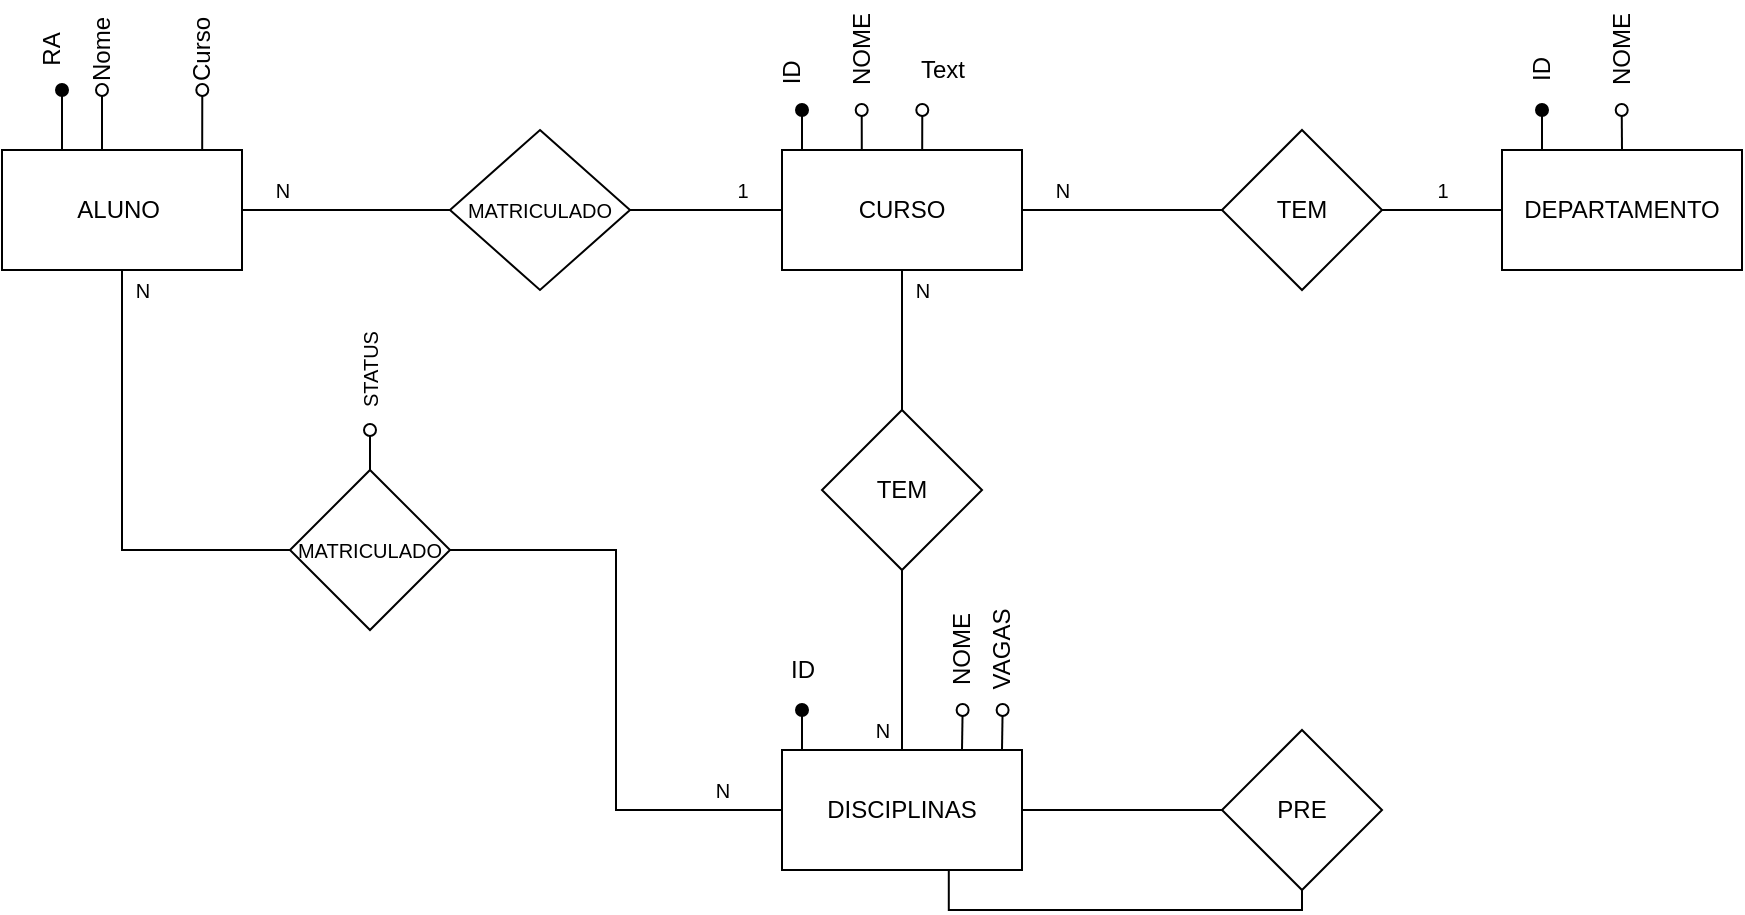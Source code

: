 <mxfile version="19.0.2" type="github">
  <diagram id="W4tqpCSKRpgrWZ5h4-77" name="Page-1">
    <mxGraphModel dx="868" dy="482" grid="1" gridSize="10" guides="1" tooltips="1" connect="1" arrows="1" fold="1" page="1" pageScale="1" pageWidth="827" pageHeight="1169" math="0" shadow="0">
      <root>
        <mxCell id="0" />
        <mxCell id="1" parent="0" />
        <mxCell id="XQKA6E9SfsW4dxAdsVXB-2" style="edgeStyle=orthogonalEdgeStyle;rounded=0;orthogonalLoop=1;jettySize=auto;html=1;exitX=0.25;exitY=0;exitDx=0;exitDy=0;endArrow=oval;endFill=1;" parent="1" source="XQKA6E9SfsW4dxAdsVXB-1" edge="1">
          <mxGeometry relative="1" as="geometry">
            <mxPoint x="40" y="100" as="targetPoint" />
          </mxGeometry>
        </mxCell>
        <mxCell id="XQKA6E9SfsW4dxAdsVXB-5" style="edgeStyle=orthogonalEdgeStyle;rounded=0;orthogonalLoop=1;jettySize=auto;html=1;exitX=0.25;exitY=0;exitDx=0;exitDy=0;endArrow=oval;endFill=0;" parent="1" source="XQKA6E9SfsW4dxAdsVXB-1" edge="1">
          <mxGeometry relative="1" as="geometry">
            <mxPoint x="60" y="100" as="targetPoint" />
          </mxGeometry>
        </mxCell>
        <mxCell id="XQKA6E9SfsW4dxAdsVXB-7" style="edgeStyle=orthogonalEdgeStyle;rounded=0;orthogonalLoop=1;jettySize=auto;html=1;exitX=0.75;exitY=0;exitDx=0;exitDy=0;endArrow=oval;endFill=0;" parent="1" source="XQKA6E9SfsW4dxAdsVXB-1" edge="1">
          <mxGeometry relative="1" as="geometry">
            <mxPoint x="110.143" y="100" as="targetPoint" />
          </mxGeometry>
        </mxCell>
        <mxCell id="XQKA6E9SfsW4dxAdsVXB-10" value="" style="edgeStyle=orthogonalEdgeStyle;rounded=0;orthogonalLoop=1;jettySize=auto;html=1;endArrow=none;endFill=0;" parent="1" source="XQKA6E9SfsW4dxAdsVXB-1" target="XQKA6E9SfsW4dxAdsVXB-9" edge="1">
          <mxGeometry relative="1" as="geometry" />
        </mxCell>
        <mxCell id="XQKA6E9SfsW4dxAdsVXB-30" value="" style="edgeStyle=orthogonalEdgeStyle;rounded=0;orthogonalLoop=1;jettySize=auto;html=1;fontSize=12;endArrow=none;endFill=0;" parent="1" source="XQKA6E9SfsW4dxAdsVXB-1" target="XQKA6E9SfsW4dxAdsVXB-29" edge="1">
          <mxGeometry relative="1" as="geometry">
            <Array as="points">
              <mxPoint x="70" y="330" />
            </Array>
          </mxGeometry>
        </mxCell>
        <mxCell id="XQKA6E9SfsW4dxAdsVXB-1" value="ALUNO&amp;nbsp;" style="whiteSpace=wrap;html=1;" parent="1" vertex="1">
          <mxGeometry x="10" y="130" width="120" height="60" as="geometry" />
        </mxCell>
        <mxCell id="XQKA6E9SfsW4dxAdsVXB-3" value="RA" style="text;html=1;align=center;verticalAlign=middle;resizable=0;points=[];autosize=1;strokeColor=none;fillColor=none;rotation=-90;" parent="1" vertex="1">
          <mxGeometry x="20" y="70" width="30" height="20" as="geometry" />
        </mxCell>
        <mxCell id="XQKA6E9SfsW4dxAdsVXB-6" value="Nome" style="text;html=1;align=center;verticalAlign=middle;resizable=0;points=[];autosize=1;strokeColor=none;fillColor=none;rotation=-90;" parent="1" vertex="1">
          <mxGeometry x="35" y="70" width="50" height="20" as="geometry" />
        </mxCell>
        <mxCell id="XQKA6E9SfsW4dxAdsVXB-8" value="Curso" style="text;html=1;align=center;verticalAlign=middle;resizable=0;points=[];autosize=1;strokeColor=none;fillColor=none;rotation=-90;" parent="1" vertex="1">
          <mxGeometry x="85" y="70" width="50" height="20" as="geometry" />
        </mxCell>
        <mxCell id="XQKA6E9SfsW4dxAdsVXB-12" value="" style="edgeStyle=orthogonalEdgeStyle;rounded=0;orthogonalLoop=1;jettySize=auto;html=1;endArrow=none;endFill=0;" parent="1" source="XQKA6E9SfsW4dxAdsVXB-9" target="XQKA6E9SfsW4dxAdsVXB-11" edge="1">
          <mxGeometry relative="1" as="geometry" />
        </mxCell>
        <mxCell id="XQKA6E9SfsW4dxAdsVXB-9" value="&lt;font style=&quot;font-size: 10px;&quot;&gt;MATRICULADO&lt;/font&gt;" style="rhombus;whiteSpace=wrap;html=1;" parent="1" vertex="1">
          <mxGeometry x="234" y="120" width="90" height="80" as="geometry" />
        </mxCell>
        <mxCell id="XQKA6E9SfsW4dxAdsVXB-14" style="edgeStyle=orthogonalEdgeStyle;rounded=0;orthogonalLoop=1;jettySize=auto;html=1;exitX=0.25;exitY=0;exitDx=0;exitDy=0;fontSize=9;endArrow=oval;endFill=1;" parent="1" source="XQKA6E9SfsW4dxAdsVXB-11" edge="1">
          <mxGeometry relative="1" as="geometry">
            <mxPoint x="410" y="110" as="targetPoint" />
          </mxGeometry>
        </mxCell>
        <mxCell id="XQKA6E9SfsW4dxAdsVXB-16" style="edgeStyle=orthogonalEdgeStyle;rounded=0;orthogonalLoop=1;jettySize=auto;html=1;exitX=0.5;exitY=0;exitDx=0;exitDy=0;fontSize=12;endArrow=oval;endFill=0;" parent="1" source="XQKA6E9SfsW4dxAdsVXB-11" edge="1">
          <mxGeometry relative="1" as="geometry">
            <mxPoint x="439.857" y="110" as="targetPoint" />
          </mxGeometry>
        </mxCell>
        <mxCell id="XQKA6E9SfsW4dxAdsVXB-17" style="edgeStyle=orthogonalEdgeStyle;rounded=0;orthogonalLoop=1;jettySize=auto;html=1;exitX=0.75;exitY=0;exitDx=0;exitDy=0;fontSize=12;endArrow=oval;endFill=0;" parent="1" source="XQKA6E9SfsW4dxAdsVXB-11" edge="1">
          <mxGeometry relative="1" as="geometry">
            <mxPoint x="470.143" y="110" as="targetPoint" />
          </mxGeometry>
        </mxCell>
        <mxCell id="XQKA6E9SfsW4dxAdsVXB-21" value="" style="edgeStyle=orthogonalEdgeStyle;rounded=0;orthogonalLoop=1;jettySize=auto;html=1;fontSize=12;endArrow=none;endFill=0;" parent="1" source="XQKA6E9SfsW4dxAdsVXB-11" target="XQKA6E9SfsW4dxAdsVXB-20" edge="1">
          <mxGeometry relative="1" as="geometry" />
        </mxCell>
        <mxCell id="XQKA6E9SfsW4dxAdsVXB-38" value="" style="edgeStyle=orthogonalEdgeStyle;rounded=0;orthogonalLoop=1;jettySize=auto;html=1;fontSize=12;endArrow=none;endFill=0;" parent="1" source="XQKA6E9SfsW4dxAdsVXB-11" target="XQKA6E9SfsW4dxAdsVXB-37" edge="1">
          <mxGeometry relative="1" as="geometry" />
        </mxCell>
        <mxCell id="XQKA6E9SfsW4dxAdsVXB-11" value="CURSO" style="whiteSpace=wrap;html=1;" parent="1" vertex="1">
          <mxGeometry x="400" y="130" width="120" height="60" as="geometry" />
        </mxCell>
        <mxCell id="XQKA6E9SfsW4dxAdsVXB-15" value="&lt;font style=&quot;font-size: 12px;&quot;&gt;ID&amp;nbsp;&lt;/font&gt;" style="text;html=1;align=center;verticalAlign=middle;resizable=0;points=[];autosize=1;strokeColor=none;fillColor=none;fontSize=9;rotation=-90;" parent="1" vertex="1">
          <mxGeometry x="390" y="80" width="30" height="20" as="geometry" />
        </mxCell>
        <mxCell id="XQKA6E9SfsW4dxAdsVXB-18" value="NOME" style="text;html=1;align=center;verticalAlign=middle;resizable=0;points=[];autosize=1;strokeColor=none;fillColor=none;fontSize=12;rotation=-90;" parent="1" vertex="1">
          <mxGeometry x="415" y="70" width="50" height="20" as="geometry" />
        </mxCell>
        <mxCell id="XQKA6E9SfsW4dxAdsVXB-19" value="Text" style="text;html=1;align=center;verticalAlign=middle;resizable=0;points=[];autosize=1;strokeColor=none;fillColor=none;fontSize=12;" parent="1" vertex="1">
          <mxGeometry x="460" y="80" width="40" height="20" as="geometry" />
        </mxCell>
        <mxCell id="XQKA6E9SfsW4dxAdsVXB-23" value="" style="edgeStyle=orthogonalEdgeStyle;rounded=0;orthogonalLoop=1;jettySize=auto;html=1;fontSize=12;endArrow=none;endFill=0;" parent="1" source="XQKA6E9SfsW4dxAdsVXB-20" target="XQKA6E9SfsW4dxAdsVXB-22" edge="1">
          <mxGeometry relative="1" as="geometry" />
        </mxCell>
        <mxCell id="XQKA6E9SfsW4dxAdsVXB-20" value="TEM" style="rhombus;whiteSpace=wrap;html=1;" parent="1" vertex="1">
          <mxGeometry x="420" y="260" width="80" height="80" as="geometry" />
        </mxCell>
        <mxCell id="XQKA6E9SfsW4dxAdsVXB-24" style="edgeStyle=orthogonalEdgeStyle;rounded=0;orthogonalLoop=1;jettySize=auto;html=1;exitX=0.25;exitY=0;exitDx=0;exitDy=0;fontSize=12;endArrow=oval;endFill=1;" parent="1" source="XQKA6E9SfsW4dxAdsVXB-22" edge="1">
          <mxGeometry relative="1" as="geometry">
            <mxPoint x="410" y="410.0" as="targetPoint" />
          </mxGeometry>
        </mxCell>
        <mxCell id="XQKA6E9SfsW4dxAdsVXB-25" style="edgeStyle=orthogonalEdgeStyle;rounded=0;orthogonalLoop=1;jettySize=auto;html=1;exitX=0.75;exitY=0;exitDx=0;exitDy=0;fontSize=12;endArrow=oval;endFill=0;" parent="1" source="XQKA6E9SfsW4dxAdsVXB-22" edge="1">
          <mxGeometry relative="1" as="geometry">
            <mxPoint x="490.31" y="410.0" as="targetPoint" />
          </mxGeometry>
        </mxCell>
        <mxCell id="XQKA6E9SfsW4dxAdsVXB-35" value="" style="edgeStyle=orthogonalEdgeStyle;rounded=0;orthogonalLoop=1;jettySize=auto;html=1;fontSize=12;endArrow=none;endFill=0;" parent="1" source="XQKA6E9SfsW4dxAdsVXB-22" target="XQKA6E9SfsW4dxAdsVXB-34" edge="1">
          <mxGeometry relative="1" as="geometry" />
        </mxCell>
        <mxCell id="XQKA6E9SfsW4dxAdsVXB-22" value="DISCIPLINAS" style="whiteSpace=wrap;html=1;" parent="1" vertex="1">
          <mxGeometry x="400" y="430" width="120" height="60" as="geometry" />
        </mxCell>
        <mxCell id="XQKA6E9SfsW4dxAdsVXB-26" style="edgeStyle=orthogonalEdgeStyle;rounded=0;orthogonalLoop=1;jettySize=auto;html=1;exitX=0.75;exitY=0;exitDx=0;exitDy=0;fontSize=12;endArrow=oval;endFill=0;" parent="1" edge="1">
          <mxGeometry relative="1" as="geometry">
            <mxPoint x="510.31" y="410.0" as="targetPoint" />
            <mxPoint x="510" y="430.0" as="sourcePoint" />
          </mxGeometry>
        </mxCell>
        <mxCell id="XQKA6E9SfsW4dxAdsVXB-27" value="ID" style="text;html=1;align=center;verticalAlign=middle;resizable=0;points=[];autosize=1;strokeColor=none;fillColor=none;fontSize=12;" parent="1" vertex="1">
          <mxGeometry x="395" y="380" width="30" height="20" as="geometry" />
        </mxCell>
        <mxCell id="XQKA6E9SfsW4dxAdsVXB-28" value="NOME" style="text;html=1;align=center;verticalAlign=middle;resizable=0;points=[];autosize=1;strokeColor=none;fillColor=none;fontSize=12;rotation=-90;" parent="1" vertex="1">
          <mxGeometry x="465" y="370" width="50" height="20" as="geometry" />
        </mxCell>
        <mxCell id="XQKA6E9SfsW4dxAdsVXB-31" style="edgeStyle=orthogonalEdgeStyle;rounded=0;orthogonalLoop=1;jettySize=auto;html=1;entryX=0;entryY=0.5;entryDx=0;entryDy=0;fontSize=12;endArrow=none;endFill=0;" parent="1" source="XQKA6E9SfsW4dxAdsVXB-29" target="XQKA6E9SfsW4dxAdsVXB-22" edge="1">
          <mxGeometry relative="1" as="geometry" />
        </mxCell>
        <mxCell id="XQKA6E9SfsW4dxAdsVXB-68" style="edgeStyle=orthogonalEdgeStyle;rounded=0;orthogonalLoop=1;jettySize=auto;html=1;exitX=1;exitY=0;exitDx=0;exitDy=0;fontSize=10;endArrow=oval;endFill=0;" parent="1" source="XQKA6E9SfsW4dxAdsVXB-29" edge="1">
          <mxGeometry relative="1" as="geometry">
            <mxPoint x="194" y="270" as="targetPoint" />
            <Array as="points">
              <mxPoint x="194" y="310" />
            </Array>
          </mxGeometry>
        </mxCell>
        <mxCell id="XQKA6E9SfsW4dxAdsVXB-29" value="&lt;font style=&quot;font-size: 10px;&quot;&gt;MATRICULADO&lt;/font&gt;" style="rhombus;whiteSpace=wrap;html=1;" parent="1" vertex="1">
          <mxGeometry x="154" y="290" width="80" height="80" as="geometry" />
        </mxCell>
        <mxCell id="XQKA6E9SfsW4dxAdsVXB-33" value="VAGAS" style="text;html=1;align=center;verticalAlign=middle;resizable=0;points=[];autosize=1;strokeColor=none;fillColor=none;fontSize=12;rotation=-90;" parent="1" vertex="1">
          <mxGeometry x="480" y="370" width="60" height="20" as="geometry" />
        </mxCell>
        <mxCell id="XQKA6E9SfsW4dxAdsVXB-36" style="edgeStyle=orthogonalEdgeStyle;rounded=0;orthogonalLoop=1;jettySize=auto;html=1;entryX=0.695;entryY=1.006;entryDx=0;entryDy=0;entryPerimeter=0;fontSize=12;endArrow=none;endFill=0;" parent="1" source="XQKA6E9SfsW4dxAdsVXB-34" target="XQKA6E9SfsW4dxAdsVXB-22" edge="1">
          <mxGeometry relative="1" as="geometry">
            <Array as="points">
              <mxPoint x="660" y="510" />
              <mxPoint x="483" y="510" />
            </Array>
          </mxGeometry>
        </mxCell>
        <mxCell id="XQKA6E9SfsW4dxAdsVXB-34" value="PRE" style="rhombus;whiteSpace=wrap;html=1;" parent="1" vertex="1">
          <mxGeometry x="620" y="420" width="80" height="80" as="geometry" />
        </mxCell>
        <mxCell id="XQKA6E9SfsW4dxAdsVXB-40" value="" style="edgeStyle=orthogonalEdgeStyle;rounded=0;orthogonalLoop=1;jettySize=auto;html=1;fontSize=12;endArrow=none;endFill=0;" parent="1" source="XQKA6E9SfsW4dxAdsVXB-37" target="XQKA6E9SfsW4dxAdsVXB-39" edge="1">
          <mxGeometry relative="1" as="geometry" />
        </mxCell>
        <mxCell id="XQKA6E9SfsW4dxAdsVXB-37" value="TEM" style="rhombus;whiteSpace=wrap;html=1;" parent="1" vertex="1">
          <mxGeometry x="620" y="120" width="80" height="80" as="geometry" />
        </mxCell>
        <mxCell id="XQKA6E9SfsW4dxAdsVXB-49" style="edgeStyle=orthogonalEdgeStyle;rounded=0;orthogonalLoop=1;jettySize=auto;html=1;exitX=0.25;exitY=0;exitDx=0;exitDy=0;fontSize=12;endArrow=oval;endFill=1;" parent="1" source="XQKA6E9SfsW4dxAdsVXB-39" edge="1">
          <mxGeometry relative="1" as="geometry">
            <mxPoint x="780" y="110" as="targetPoint" />
          </mxGeometry>
        </mxCell>
        <mxCell id="XQKA6E9SfsW4dxAdsVXB-50" style="edgeStyle=orthogonalEdgeStyle;rounded=0;orthogonalLoop=1;jettySize=auto;html=1;exitX=0.5;exitY=0;exitDx=0;exitDy=0;fontSize=12;endArrow=oval;endFill=0;" parent="1" source="XQKA6E9SfsW4dxAdsVXB-39" edge="1">
          <mxGeometry relative="1" as="geometry">
            <mxPoint x="819.857" y="110" as="targetPoint" />
          </mxGeometry>
        </mxCell>
        <mxCell id="XQKA6E9SfsW4dxAdsVXB-39" value="DEPARTAMENTO" style="whiteSpace=wrap;html=1;" parent="1" vertex="1">
          <mxGeometry x="760" y="130" width="120" height="60" as="geometry" />
        </mxCell>
        <mxCell id="XQKA6E9SfsW4dxAdsVXB-52" value="ID" style="text;html=1;align=center;verticalAlign=middle;resizable=0;points=[];autosize=1;strokeColor=none;fillColor=none;fontSize=12;rotation=-90;" parent="1" vertex="1">
          <mxGeometry x="765" y="80" width="30" height="20" as="geometry" />
        </mxCell>
        <mxCell id="XQKA6E9SfsW4dxAdsVXB-53" value="NOME" style="text;html=1;align=center;verticalAlign=middle;resizable=0;points=[];autosize=1;strokeColor=none;fillColor=none;fontSize=12;rotation=-90;" parent="1" vertex="1">
          <mxGeometry x="795" y="70" width="50" height="20" as="geometry" />
        </mxCell>
        <mxCell id="XQKA6E9SfsW4dxAdsVXB-58" value="N" style="text;html=1;align=center;verticalAlign=middle;resizable=0;points=[];autosize=1;strokeColor=none;fillColor=none;fontSize=10;" parent="1" vertex="1">
          <mxGeometry x="140" y="140" width="20" height="20" as="geometry" />
        </mxCell>
        <mxCell id="XQKA6E9SfsW4dxAdsVXB-59" value="1" style="text;html=1;align=center;verticalAlign=middle;resizable=0;points=[];autosize=1;strokeColor=none;fillColor=none;fontSize=10;" parent="1" vertex="1">
          <mxGeometry x="370" y="140" width="20" height="20" as="geometry" />
        </mxCell>
        <mxCell id="XQKA6E9SfsW4dxAdsVXB-60" value="N" style="text;html=1;align=center;verticalAlign=middle;resizable=0;points=[];autosize=1;strokeColor=none;fillColor=none;fontSize=10;" parent="1" vertex="1">
          <mxGeometry x="530" y="140" width="20" height="20" as="geometry" />
        </mxCell>
        <mxCell id="XQKA6E9SfsW4dxAdsVXB-61" value="1" style="text;html=1;align=center;verticalAlign=middle;resizable=0;points=[];autosize=1;strokeColor=none;fillColor=none;fontSize=10;" parent="1" vertex="1">
          <mxGeometry x="720" y="140" width="20" height="20" as="geometry" />
        </mxCell>
        <mxCell id="XQKA6E9SfsW4dxAdsVXB-62" value="N" style="text;html=1;align=center;verticalAlign=middle;resizable=0;points=[];autosize=1;strokeColor=none;fillColor=none;fontSize=10;" parent="1" vertex="1">
          <mxGeometry x="460" y="190" width="20" height="20" as="geometry" />
        </mxCell>
        <mxCell id="XQKA6E9SfsW4dxAdsVXB-63" value="N" style="text;html=1;align=center;verticalAlign=middle;resizable=0;points=[];autosize=1;strokeColor=none;fillColor=none;fontSize=10;" parent="1" vertex="1">
          <mxGeometry x="440" y="410" width="20" height="20" as="geometry" />
        </mxCell>
        <mxCell id="XQKA6E9SfsW4dxAdsVXB-64" value="N" style="text;html=1;align=center;verticalAlign=middle;resizable=0;points=[];autosize=1;strokeColor=none;fillColor=none;fontSize=10;" parent="1" vertex="1">
          <mxGeometry x="70" y="190" width="20" height="20" as="geometry" />
        </mxCell>
        <mxCell id="XQKA6E9SfsW4dxAdsVXB-66" value="N" style="text;html=1;align=center;verticalAlign=middle;resizable=0;points=[];autosize=1;strokeColor=none;fillColor=none;fontSize=10;" parent="1" vertex="1">
          <mxGeometry x="360" y="440" width="20" height="20" as="geometry" />
        </mxCell>
        <mxCell id="XQKA6E9SfsW4dxAdsVXB-69" value="STATUS" style="text;html=1;align=center;verticalAlign=middle;resizable=0;points=[];autosize=1;strokeColor=none;fillColor=none;fontSize=10;rotation=-90;" parent="1" vertex="1">
          <mxGeometry x="169" y="230" width="50" height="20" as="geometry" />
        </mxCell>
      </root>
    </mxGraphModel>
  </diagram>
</mxfile>
